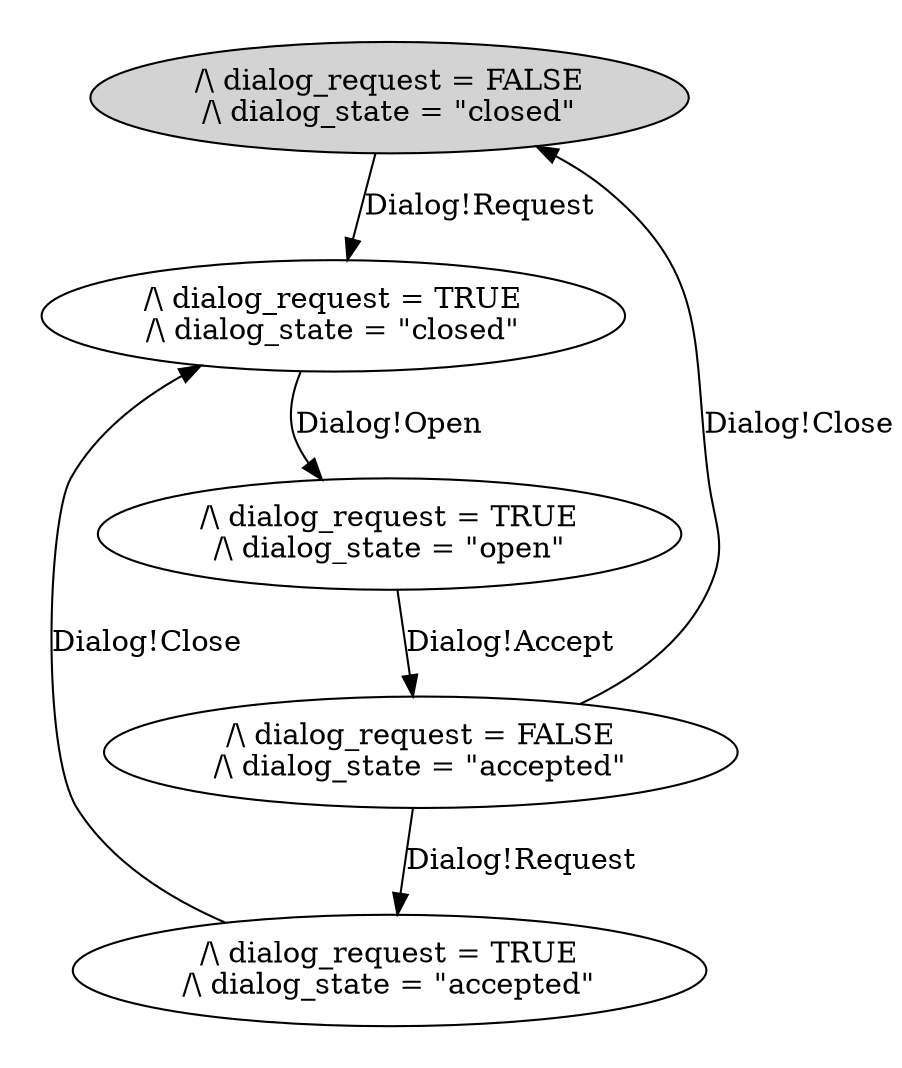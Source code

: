strict digraph DiskGraph {
nodesep=0.35;
subgraph cluster_graph {
color="white";
1819142951129813576 [label="/\\ dialog_request = FALSE\n/\\ dialog_state = \"closed\"",style = filled]
1819142951129813576 -> -411286408815039078 [label="Dialog!Request",color="black",fontcolor="black"];
-411286408815039078 [label="/\\ dialog_request = TRUE\n/\\ dialog_state = \"closed\""];
-411286408815039078 -> -1622969588420790649 [label="Dialog!Open",color="black",fontcolor="black"];
-1622969588420790649 [label="/\\ dialog_request = TRUE\n/\\ dialog_state = \"open\""];
-1622969588420790649 -> 5933015438326775903 [label="Dialog!Accept",color="black",fontcolor="black"];
5933015438326775903 [label="/\\ dialog_request = FALSE\n/\\ dialog_state = \"accepted\""];
5933015438326775903 -> 1819142951129813576 [label="Dialog!Close",color="black",fontcolor="black"];
5933015438326775903 -> 4861036945431934340 [label="Dialog!Request",color="black",fontcolor="black"];
4861036945431934340 [label="/\\ dialog_request = TRUE\n/\\ dialog_state = \"accepted\""];
4861036945431934340 -> -411286408815039078 [label="Dialog!Close",color="black",fontcolor="black"];
{rank = same; 1819142951129813576;}
{rank = same; -411286408815039078;}
{rank = same; -1622969588420790649;}
{rank = same; 5933015438326775903;}
{rank = same; 4861036945431934340;}
}
}